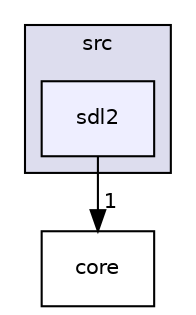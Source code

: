 digraph "/home/alexia/Documents/Projet_LIFAP4/SoCarre/src/sdl2" {
  compound=true
  node [ fontsize="10", fontname="Helvetica"];
  edge [ labelfontsize="10", labelfontname="Helvetica"];
  subgraph clusterdir_68267d1309a1af8e8297ef4c3efbcdba {
    graph [ bgcolor="#ddddee", pencolor="black", label="src" fontname="Helvetica", fontsize="10", URL="dir_68267d1309a1af8e8297ef4c3efbcdba.html"]
  dir_8d1e9cce9dcfda87c581b5abec6517a4 [shape=box, label="sdl2", style="filled", fillcolor="#eeeeff", pencolor="black", URL="dir_8d1e9cce9dcfda87c581b5abec6517a4.html"];
  }
  dir_aebb8dcc11953d78e620bbef0b9e2183 [shape=box label="core" URL="dir_aebb8dcc11953d78e620bbef0b9e2183.html"];
  dir_8d1e9cce9dcfda87c581b5abec6517a4->dir_aebb8dcc11953d78e620bbef0b9e2183 [headlabel="1", labeldistance=1.5 headhref="dir_000002_000001.html"];
}
